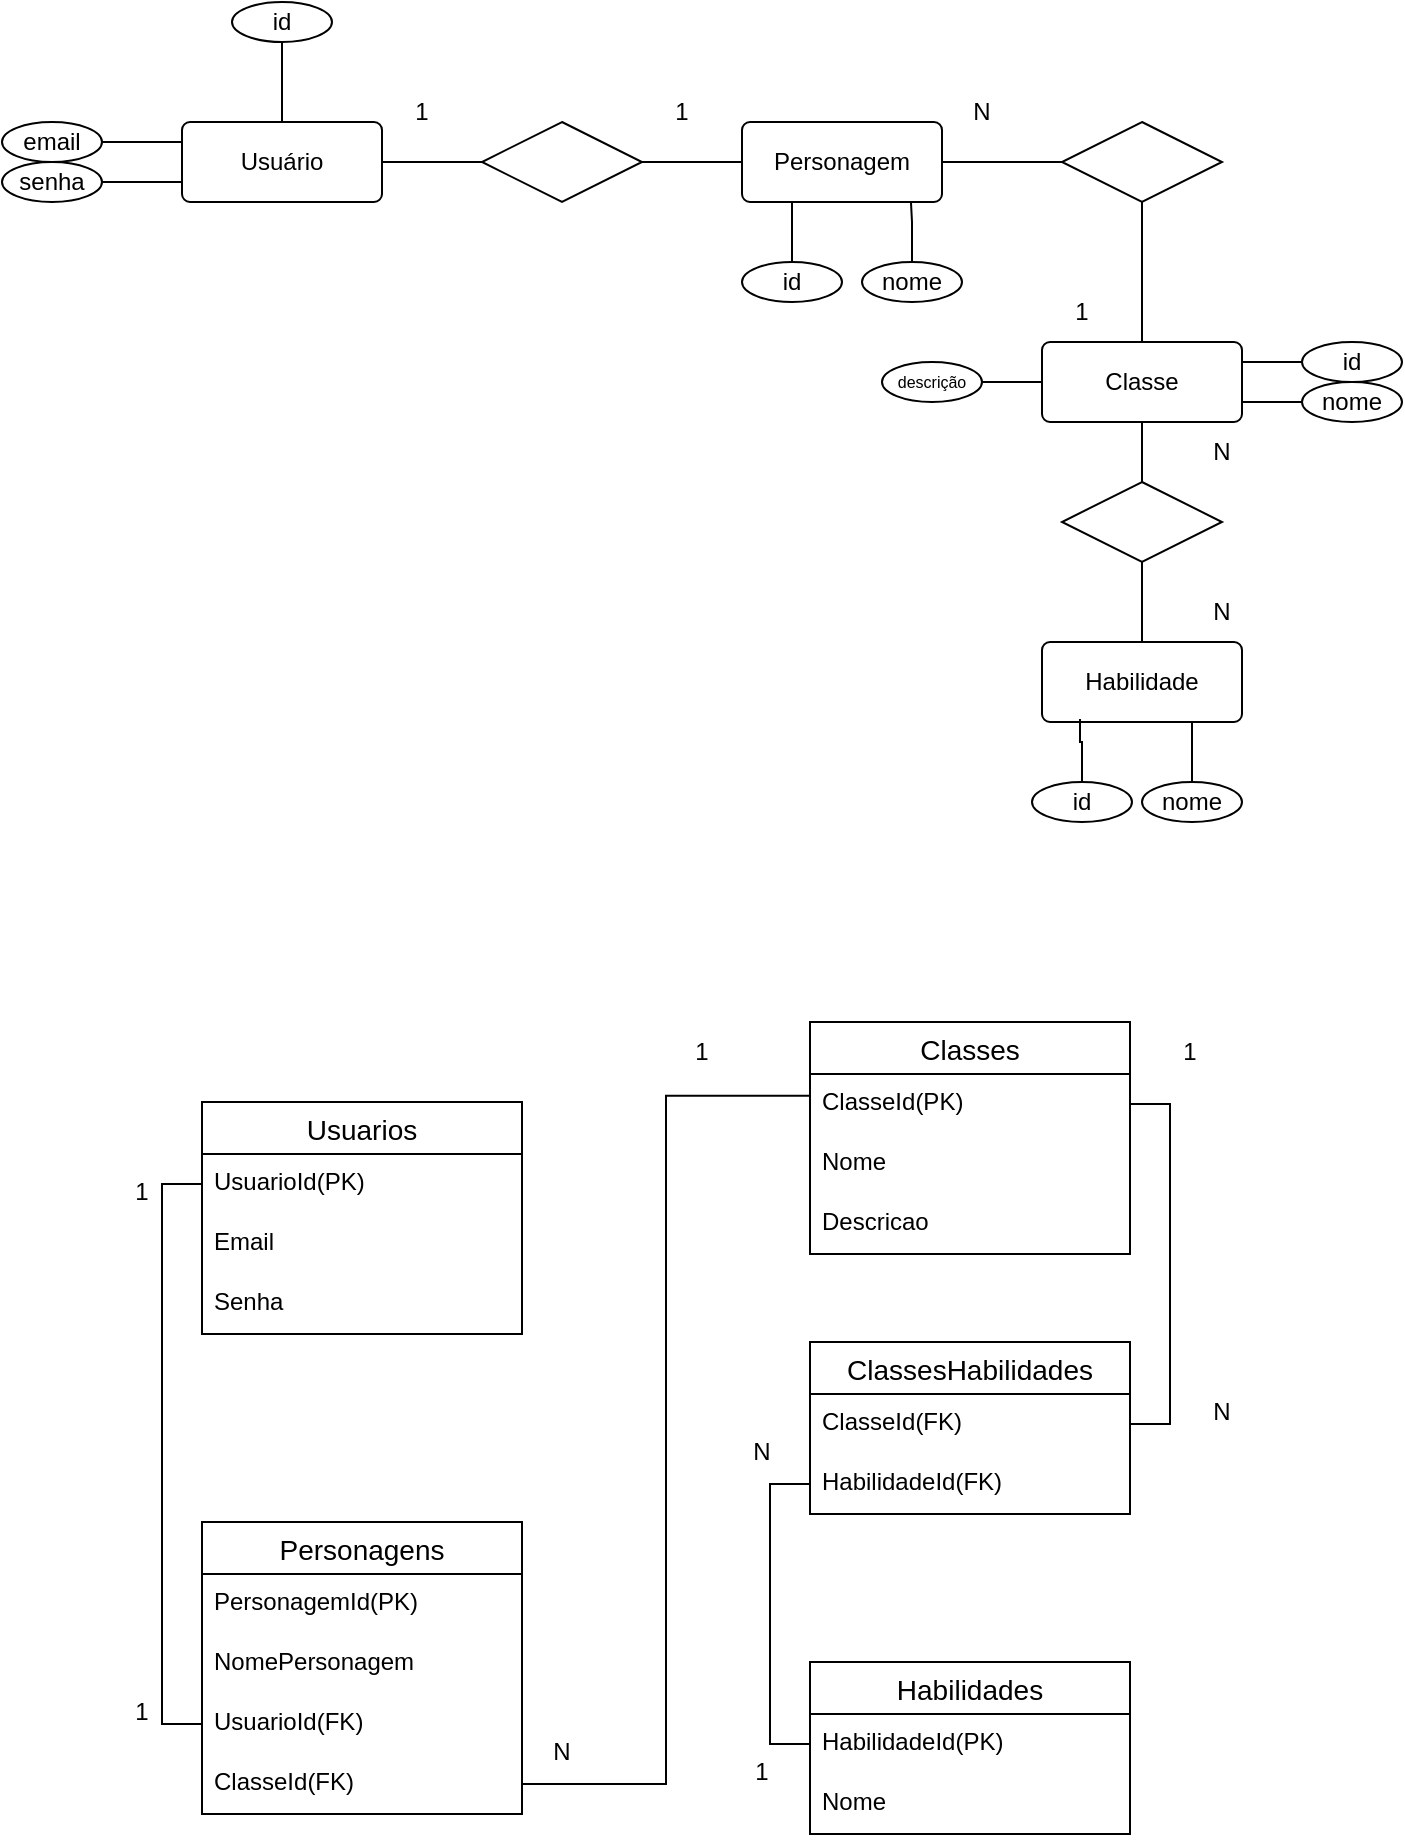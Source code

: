 <mxfile version="20.5.3" type="device"><diagram id="woPiFs7mxTtiUroveQgq" name="Página-1"><mxGraphModel dx="920" dy="496" grid="1" gridSize="10" guides="1" tooltips="1" connect="1" arrows="1" fold="1" page="1" pageScale="1" pageWidth="827" pageHeight="1169" math="0" shadow="0"><root><mxCell id="0"/><mxCell id="1" parent="0"/><mxCell id="Qs8mPeRbTixDa4wCa9lK-7" style="edgeStyle=orthogonalEdgeStyle;rounded=0;orthogonalLoop=1;jettySize=auto;html=1;entryX=0;entryY=0.5;entryDx=0;entryDy=0;endArrow=none;endFill=0;" edge="1" parent="1" source="Qs8mPeRbTixDa4wCa9lK-1" target="Qs8mPeRbTixDa4wCa9lK-4"><mxGeometry relative="1" as="geometry"/></mxCell><mxCell id="Qs8mPeRbTixDa4wCa9lK-26" style="edgeStyle=orthogonalEdgeStyle;rounded=0;orthogonalLoop=1;jettySize=auto;html=1;entryX=0.5;entryY=1;entryDx=0;entryDy=0;endArrow=none;endFill=0;" edge="1" parent="1" source="Qs8mPeRbTixDa4wCa9lK-1" target="Qs8mPeRbTixDa4wCa9lK-25"><mxGeometry relative="1" as="geometry"/></mxCell><mxCell id="Qs8mPeRbTixDa4wCa9lK-1" value="Usuário" style="rounded=1;arcSize=10;whiteSpace=wrap;html=1;align=center;" vertex="1" parent="1"><mxGeometry x="100" y="170" width="100" height="40" as="geometry"/></mxCell><mxCell id="Qs8mPeRbTixDa4wCa9lK-14" style="edgeStyle=orthogonalEdgeStyle;rounded=0;orthogonalLoop=1;jettySize=auto;html=1;entryX=0;entryY=0.5;entryDx=0;entryDy=0;endArrow=none;endFill=0;" edge="1" parent="1" source="Qs8mPeRbTixDa4wCa9lK-2" target="Qs8mPeRbTixDa4wCa9lK-13"><mxGeometry relative="1" as="geometry"/></mxCell><mxCell id="Qs8mPeRbTixDa4wCa9lK-2" value="Personagem" style="rounded=1;arcSize=10;whiteSpace=wrap;html=1;align=center;" vertex="1" parent="1"><mxGeometry x="380" y="170" width="100" height="40" as="geometry"/></mxCell><mxCell id="Qs8mPeRbTixDa4wCa9lK-8" style="edgeStyle=orthogonalEdgeStyle;rounded=0;orthogonalLoop=1;jettySize=auto;html=1;entryX=0;entryY=0.5;entryDx=0;entryDy=0;endArrow=none;endFill=0;" edge="1" parent="1" source="Qs8mPeRbTixDa4wCa9lK-4" target="Qs8mPeRbTixDa4wCa9lK-2"><mxGeometry relative="1" as="geometry"/></mxCell><mxCell id="Qs8mPeRbTixDa4wCa9lK-4" value="" style="shape=rhombus;perimeter=rhombusPerimeter;whiteSpace=wrap;html=1;align=center;" vertex="1" parent="1"><mxGeometry x="250" y="170" width="80" height="40" as="geometry"/></mxCell><mxCell id="Qs8mPeRbTixDa4wCa9lK-10" value="1" style="text;html=1;strokeColor=none;fillColor=none;align=center;verticalAlign=middle;whiteSpace=wrap;rounded=0;" vertex="1" parent="1"><mxGeometry x="190" y="150" width="60" height="30" as="geometry"/></mxCell><mxCell id="Qs8mPeRbTixDa4wCa9lK-11" value="1" style="text;html=1;strokeColor=none;fillColor=none;align=center;verticalAlign=middle;whiteSpace=wrap;rounded=0;" vertex="1" parent="1"><mxGeometry x="320" y="150" width="60" height="30" as="geometry"/></mxCell><mxCell id="Qs8mPeRbTixDa4wCa9lK-16" style="edgeStyle=orthogonalEdgeStyle;rounded=0;orthogonalLoop=1;jettySize=auto;html=1;endArrow=none;endFill=0;" edge="1" parent="1" source="Qs8mPeRbTixDa4wCa9lK-13" target="Qs8mPeRbTixDa4wCa9lK-15"><mxGeometry relative="1" as="geometry"/></mxCell><mxCell id="Qs8mPeRbTixDa4wCa9lK-13" value="" style="shape=rhombus;perimeter=rhombusPerimeter;whiteSpace=wrap;html=1;align=center;" vertex="1" parent="1"><mxGeometry x="540" y="170" width="80" height="40" as="geometry"/></mxCell><mxCell id="Qs8mPeRbTixDa4wCa9lK-21" style="edgeStyle=orthogonalEdgeStyle;rounded=0;orthogonalLoop=1;jettySize=auto;html=1;entryX=0.5;entryY=0;entryDx=0;entryDy=0;endArrow=none;endFill=0;" edge="1" parent="1" source="Qs8mPeRbTixDa4wCa9lK-15" target="Qs8mPeRbTixDa4wCa9lK-20"><mxGeometry relative="1" as="geometry"/></mxCell><mxCell id="Qs8mPeRbTixDa4wCa9lK-15" value="Classe" style="rounded=1;arcSize=10;whiteSpace=wrap;html=1;align=center;" vertex="1" parent="1"><mxGeometry x="530" y="280" width="100" height="40" as="geometry"/></mxCell><mxCell id="Qs8mPeRbTixDa4wCa9lK-17" value="1" style="text;html=1;strokeColor=none;fillColor=none;align=center;verticalAlign=middle;whiteSpace=wrap;rounded=0;" vertex="1" parent="1"><mxGeometry x="520" y="250" width="60" height="30" as="geometry"/></mxCell><mxCell id="Qs8mPeRbTixDa4wCa9lK-18" value="N" style="text;html=1;strokeColor=none;fillColor=none;align=center;verticalAlign=middle;whiteSpace=wrap;rounded=0;" vertex="1" parent="1"><mxGeometry x="470" y="150" width="60" height="30" as="geometry"/></mxCell><mxCell id="Qs8mPeRbTixDa4wCa9lK-19" value="Habilidade" style="rounded=1;arcSize=10;whiteSpace=wrap;html=1;align=center;" vertex="1" parent="1"><mxGeometry x="530" y="430" width="100" height="40" as="geometry"/></mxCell><mxCell id="Qs8mPeRbTixDa4wCa9lK-22" style="edgeStyle=orthogonalEdgeStyle;rounded=0;orthogonalLoop=1;jettySize=auto;html=1;entryX=0.5;entryY=0;entryDx=0;entryDy=0;endArrow=none;endFill=0;" edge="1" parent="1" source="Qs8mPeRbTixDa4wCa9lK-20" target="Qs8mPeRbTixDa4wCa9lK-19"><mxGeometry relative="1" as="geometry"/></mxCell><mxCell id="Qs8mPeRbTixDa4wCa9lK-20" value="" style="shape=rhombus;perimeter=rhombusPerimeter;whiteSpace=wrap;html=1;align=center;" vertex="1" parent="1"><mxGeometry x="540" y="350" width="80" height="40" as="geometry"/></mxCell><mxCell id="Qs8mPeRbTixDa4wCa9lK-23" value="N" style="text;html=1;strokeColor=none;fillColor=none;align=center;verticalAlign=middle;whiteSpace=wrap;rounded=0;" vertex="1" parent="1"><mxGeometry x="590" y="320" width="60" height="30" as="geometry"/></mxCell><mxCell id="Qs8mPeRbTixDa4wCa9lK-24" value="N" style="text;html=1;strokeColor=none;fillColor=none;align=center;verticalAlign=middle;whiteSpace=wrap;rounded=0;" vertex="1" parent="1"><mxGeometry x="590" y="400" width="60" height="30" as="geometry"/></mxCell><mxCell id="Qs8mPeRbTixDa4wCa9lK-25" value="id" style="ellipse;whiteSpace=wrap;html=1;align=center;" vertex="1" parent="1"><mxGeometry x="125" y="110" width="50" height="20" as="geometry"/></mxCell><mxCell id="Qs8mPeRbTixDa4wCa9lK-29" style="edgeStyle=orthogonalEdgeStyle;rounded=0;orthogonalLoop=1;jettySize=auto;html=1;endArrow=none;endFill=0;entryX=0;entryY=0.25;entryDx=0;entryDy=0;" edge="1" parent="1" source="Qs8mPeRbTixDa4wCa9lK-28" target="Qs8mPeRbTixDa4wCa9lK-1"><mxGeometry relative="1" as="geometry"/></mxCell><mxCell id="Qs8mPeRbTixDa4wCa9lK-28" value="email" style="ellipse;whiteSpace=wrap;html=1;align=center;" vertex="1" parent="1"><mxGeometry x="10" y="170" width="50" height="20" as="geometry"/></mxCell><mxCell id="Qs8mPeRbTixDa4wCa9lK-31" style="edgeStyle=orthogonalEdgeStyle;rounded=0;orthogonalLoop=1;jettySize=auto;html=1;entryX=0;entryY=0.75;entryDx=0;entryDy=0;endArrow=none;endFill=0;" edge="1" parent="1" source="Qs8mPeRbTixDa4wCa9lK-30" target="Qs8mPeRbTixDa4wCa9lK-1"><mxGeometry relative="1" as="geometry"/></mxCell><mxCell id="Qs8mPeRbTixDa4wCa9lK-30" value="senha" style="ellipse;whiteSpace=wrap;html=1;align=center;" vertex="1" parent="1"><mxGeometry x="10" y="190" width="50" height="20" as="geometry"/></mxCell><mxCell id="Qs8mPeRbTixDa4wCa9lK-33" style="edgeStyle=orthogonalEdgeStyle;rounded=0;orthogonalLoop=1;jettySize=auto;html=1;entryX=0.25;entryY=1;entryDx=0;entryDy=0;endArrow=none;endFill=0;" edge="1" parent="1" source="Qs8mPeRbTixDa4wCa9lK-32" target="Qs8mPeRbTixDa4wCa9lK-2"><mxGeometry relative="1" as="geometry"/></mxCell><mxCell id="Qs8mPeRbTixDa4wCa9lK-32" value="id" style="ellipse;whiteSpace=wrap;html=1;align=center;" vertex="1" parent="1"><mxGeometry x="380" y="240" width="50" height="20" as="geometry"/></mxCell><mxCell id="Qs8mPeRbTixDa4wCa9lK-36" style="edgeStyle=orthogonalEdgeStyle;rounded=0;orthogonalLoop=1;jettySize=auto;html=1;entryX=0.845;entryY=1.011;entryDx=0;entryDy=0;entryPerimeter=0;endArrow=none;endFill=0;" edge="1" parent="1" source="Qs8mPeRbTixDa4wCa9lK-34" target="Qs8mPeRbTixDa4wCa9lK-2"><mxGeometry relative="1" as="geometry"/></mxCell><mxCell id="Qs8mPeRbTixDa4wCa9lK-34" value="nome" style="ellipse;whiteSpace=wrap;html=1;align=center;" vertex="1" parent="1"><mxGeometry x="440" y="240" width="50" height="20" as="geometry"/></mxCell><mxCell id="Qs8mPeRbTixDa4wCa9lK-39" style="edgeStyle=orthogonalEdgeStyle;rounded=0;orthogonalLoop=1;jettySize=auto;html=1;entryX=1;entryY=0.25;entryDx=0;entryDy=0;endArrow=none;endFill=0;" edge="1" parent="1" source="Qs8mPeRbTixDa4wCa9lK-37" target="Qs8mPeRbTixDa4wCa9lK-15"><mxGeometry relative="1" as="geometry"/></mxCell><mxCell id="Qs8mPeRbTixDa4wCa9lK-37" value="id" style="ellipse;whiteSpace=wrap;html=1;align=center;" vertex="1" parent="1"><mxGeometry x="660" y="280" width="50" height="20" as="geometry"/></mxCell><mxCell id="Qs8mPeRbTixDa4wCa9lK-41" style="edgeStyle=orthogonalEdgeStyle;rounded=0;orthogonalLoop=1;jettySize=auto;html=1;entryX=1;entryY=0.75;entryDx=0;entryDy=0;endArrow=none;endFill=0;" edge="1" parent="1" source="Qs8mPeRbTixDa4wCa9lK-40" target="Qs8mPeRbTixDa4wCa9lK-15"><mxGeometry relative="1" as="geometry"/></mxCell><mxCell id="Qs8mPeRbTixDa4wCa9lK-40" value="nome" style="ellipse;whiteSpace=wrap;html=1;align=center;" vertex="1" parent="1"><mxGeometry x="660" y="300" width="50" height="20" as="geometry"/></mxCell><mxCell id="Qs8mPeRbTixDa4wCa9lK-43" style="edgeStyle=orthogonalEdgeStyle;rounded=0;orthogonalLoop=1;jettySize=auto;html=1;entryX=0;entryY=0.5;entryDx=0;entryDy=0;endArrow=none;endFill=0;" edge="1" parent="1" source="Qs8mPeRbTixDa4wCa9lK-42" target="Qs8mPeRbTixDa4wCa9lK-15"><mxGeometry relative="1" as="geometry"/></mxCell><mxCell id="Qs8mPeRbTixDa4wCa9lK-42" value="descrição" style="ellipse;whiteSpace=wrap;html=1;align=center;fontSize=8;" vertex="1" parent="1"><mxGeometry x="450" y="290" width="50" height="20" as="geometry"/></mxCell><mxCell id="Qs8mPeRbTixDa4wCa9lK-45" style="edgeStyle=orthogonalEdgeStyle;rounded=0;orthogonalLoop=1;jettySize=auto;html=1;entryX=0.19;entryY=0.963;entryDx=0;entryDy=0;entryPerimeter=0;fontSize=8;endArrow=none;endFill=0;" edge="1" parent="1" source="Qs8mPeRbTixDa4wCa9lK-44" target="Qs8mPeRbTixDa4wCa9lK-19"><mxGeometry relative="1" as="geometry"/></mxCell><mxCell id="Qs8mPeRbTixDa4wCa9lK-44" value="id" style="ellipse;whiteSpace=wrap;html=1;align=center;" vertex="1" parent="1"><mxGeometry x="525" y="500" width="50" height="20" as="geometry"/></mxCell><mxCell id="Qs8mPeRbTixDa4wCa9lK-47" style="edgeStyle=orthogonalEdgeStyle;rounded=0;orthogonalLoop=1;jettySize=auto;html=1;entryX=0.75;entryY=1;entryDx=0;entryDy=0;fontSize=8;endArrow=none;endFill=0;" edge="1" parent="1" source="Qs8mPeRbTixDa4wCa9lK-46" target="Qs8mPeRbTixDa4wCa9lK-19"><mxGeometry relative="1" as="geometry"/></mxCell><mxCell id="Qs8mPeRbTixDa4wCa9lK-46" value="nome" style="ellipse;whiteSpace=wrap;html=1;align=center;" vertex="1" parent="1"><mxGeometry x="580" y="500" width="50" height="20" as="geometry"/></mxCell><mxCell id="Qs8mPeRbTixDa4wCa9lK-56" style="edgeStyle=orthogonalEdgeStyle;rounded=0;orthogonalLoop=1;jettySize=auto;html=1;entryX=0;entryY=0.5;entryDx=0;entryDy=0;fontSize=8;endArrow=none;endFill=0;exitX=0;exitY=0.5;exitDx=0;exitDy=0;" edge="1" parent="1" source="Qs8mPeRbTixDa4wCa9lK-49" target="Qs8mPeRbTixDa4wCa9lK-55"><mxGeometry relative="1" as="geometry"/></mxCell><mxCell id="Qs8mPeRbTixDa4wCa9lK-48" value="Usuarios" style="swimlane;fontStyle=0;childLayout=stackLayout;horizontal=1;startSize=26;horizontalStack=0;resizeParent=1;resizeParentMax=0;resizeLast=0;collapsible=1;marginBottom=0;align=center;fontSize=14;" vertex="1" parent="1"><mxGeometry x="110" y="660" width="160" height="116" as="geometry"/></mxCell><mxCell id="Qs8mPeRbTixDa4wCa9lK-49" value="UsuarioId(PK)" style="text;strokeColor=none;fillColor=none;spacingLeft=4;spacingRight=4;overflow=hidden;rotatable=0;points=[[0,0.5],[1,0.5]];portConstraint=eastwest;fontSize=12;" vertex="1" parent="Qs8mPeRbTixDa4wCa9lK-48"><mxGeometry y="26" width="160" height="30" as="geometry"/></mxCell><mxCell id="Qs8mPeRbTixDa4wCa9lK-50" value="Email" style="text;strokeColor=none;fillColor=none;spacingLeft=4;spacingRight=4;overflow=hidden;rotatable=0;points=[[0,0.5],[1,0.5]];portConstraint=eastwest;fontSize=12;" vertex="1" parent="Qs8mPeRbTixDa4wCa9lK-48"><mxGeometry y="56" width="160" height="30" as="geometry"/></mxCell><mxCell id="Qs8mPeRbTixDa4wCa9lK-51" value="Senha" style="text;strokeColor=none;fillColor=none;spacingLeft=4;spacingRight=4;overflow=hidden;rotatable=0;points=[[0,0.5],[1,0.5]];portConstraint=eastwest;fontSize=12;" vertex="1" parent="Qs8mPeRbTixDa4wCa9lK-48"><mxGeometry y="86" width="160" height="30" as="geometry"/></mxCell><mxCell id="Qs8mPeRbTixDa4wCa9lK-52" value="Personagens" style="swimlane;fontStyle=0;childLayout=stackLayout;horizontal=1;startSize=26;horizontalStack=0;resizeParent=1;resizeParentMax=0;resizeLast=0;collapsible=1;marginBottom=0;align=center;fontSize=14;" vertex="1" parent="1"><mxGeometry x="110" y="870" width="160" height="146" as="geometry"/></mxCell><mxCell id="Qs8mPeRbTixDa4wCa9lK-53" value="PersonagemId(PK)" style="text;strokeColor=none;fillColor=none;spacingLeft=4;spacingRight=4;overflow=hidden;rotatable=0;points=[[0,0.5],[1,0.5]];portConstraint=eastwest;fontSize=12;" vertex="1" parent="Qs8mPeRbTixDa4wCa9lK-52"><mxGeometry y="26" width="160" height="30" as="geometry"/></mxCell><mxCell id="Qs8mPeRbTixDa4wCa9lK-54" value="NomePersonagem" style="text;strokeColor=none;fillColor=none;spacingLeft=4;spacingRight=4;overflow=hidden;rotatable=0;points=[[0,0.5],[1,0.5]];portConstraint=eastwest;fontSize=12;" vertex="1" parent="Qs8mPeRbTixDa4wCa9lK-52"><mxGeometry y="56" width="160" height="30" as="geometry"/></mxCell><mxCell id="Qs8mPeRbTixDa4wCa9lK-55" value="UsuarioId(FK)" style="text;strokeColor=none;fillColor=none;spacingLeft=4;spacingRight=4;overflow=hidden;rotatable=0;points=[[0,0.5],[1,0.5]];portConstraint=eastwest;fontSize=12;" vertex="1" parent="Qs8mPeRbTixDa4wCa9lK-52"><mxGeometry y="86" width="160" height="30" as="geometry"/></mxCell><mxCell id="Qs8mPeRbTixDa4wCa9lK-65" value="ClasseId(FK)" style="text;strokeColor=none;fillColor=none;spacingLeft=4;spacingRight=4;overflow=hidden;rotatable=0;points=[[0,0.5],[1,0.5]];portConstraint=eastwest;fontSize=12;" vertex="1" parent="Qs8mPeRbTixDa4wCa9lK-52"><mxGeometry y="116" width="160" height="30" as="geometry"/></mxCell><mxCell id="Qs8mPeRbTixDa4wCa9lK-59" value="1" style="text;html=1;strokeColor=none;fillColor=none;align=center;verticalAlign=middle;whiteSpace=wrap;rounded=0;" vertex="1" parent="1"><mxGeometry x="50" y="690" width="60" height="30" as="geometry"/></mxCell><mxCell id="Qs8mPeRbTixDa4wCa9lK-60" value="1" style="text;html=1;strokeColor=none;fillColor=none;align=center;verticalAlign=middle;whiteSpace=wrap;rounded=0;" vertex="1" parent="1"><mxGeometry x="50" y="950" width="60" height="30" as="geometry"/></mxCell><mxCell id="Qs8mPeRbTixDa4wCa9lK-66" style="edgeStyle=orthogonalEdgeStyle;rounded=0;orthogonalLoop=1;jettySize=auto;html=1;fontSize=8;endArrow=none;endFill=0;exitX=0.001;exitY=0.363;exitDx=0;exitDy=0;exitPerimeter=0;" edge="1" parent="1" source="Qs8mPeRbTixDa4wCa9lK-62" target="Qs8mPeRbTixDa4wCa9lK-65"><mxGeometry relative="1" as="geometry"/></mxCell><mxCell id="Qs8mPeRbTixDa4wCa9lK-61" value="Classes" style="swimlane;fontStyle=0;childLayout=stackLayout;horizontal=1;startSize=26;horizontalStack=0;resizeParent=1;resizeParentMax=0;resizeLast=0;collapsible=1;marginBottom=0;align=center;fontSize=14;" vertex="1" parent="1"><mxGeometry x="414" y="620" width="160" height="116" as="geometry"/></mxCell><mxCell id="Qs8mPeRbTixDa4wCa9lK-62" value="ClasseId(PK)" style="text;strokeColor=none;fillColor=none;spacingLeft=4;spacingRight=4;overflow=hidden;rotatable=0;points=[[0,0.5],[1,0.5]];portConstraint=eastwest;fontSize=12;" vertex="1" parent="Qs8mPeRbTixDa4wCa9lK-61"><mxGeometry y="26" width="160" height="30" as="geometry"/></mxCell><mxCell id="Qs8mPeRbTixDa4wCa9lK-63" value="Nome" style="text;strokeColor=none;fillColor=none;spacingLeft=4;spacingRight=4;overflow=hidden;rotatable=0;points=[[0,0.5],[1,0.5]];portConstraint=eastwest;fontSize=12;" vertex="1" parent="Qs8mPeRbTixDa4wCa9lK-61"><mxGeometry y="56" width="160" height="30" as="geometry"/></mxCell><mxCell id="Qs8mPeRbTixDa4wCa9lK-64" value="Descricao" style="text;strokeColor=none;fillColor=none;spacingLeft=4;spacingRight=4;overflow=hidden;rotatable=0;points=[[0,0.5],[1,0.5]];portConstraint=eastwest;fontSize=12;" vertex="1" parent="Qs8mPeRbTixDa4wCa9lK-61"><mxGeometry y="86" width="160" height="30" as="geometry"/></mxCell><mxCell id="Qs8mPeRbTixDa4wCa9lK-67" value="1" style="text;html=1;strokeColor=none;fillColor=none;align=center;verticalAlign=middle;whiteSpace=wrap;rounded=0;" vertex="1" parent="1"><mxGeometry x="330" y="620" width="60" height="30" as="geometry"/></mxCell><mxCell id="Qs8mPeRbTixDa4wCa9lK-68" value="N" style="text;html=1;strokeColor=none;fillColor=none;align=center;verticalAlign=middle;whiteSpace=wrap;rounded=0;" vertex="1" parent="1"><mxGeometry x="260" y="970" width="60" height="30" as="geometry"/></mxCell><mxCell id="Qs8mPeRbTixDa4wCa9lK-69" value="Habilidades" style="swimlane;fontStyle=0;childLayout=stackLayout;horizontal=1;startSize=26;horizontalStack=0;resizeParent=1;resizeParentMax=0;resizeLast=0;collapsible=1;marginBottom=0;align=center;fontSize=14;" vertex="1" parent="1"><mxGeometry x="414" y="940" width="160" height="86" as="geometry"/></mxCell><mxCell id="Qs8mPeRbTixDa4wCa9lK-70" value="HabilidadeId(PK)" style="text;strokeColor=none;fillColor=none;spacingLeft=4;spacingRight=4;overflow=hidden;rotatable=0;points=[[0,0.5],[1,0.5]];portConstraint=eastwest;fontSize=12;" vertex="1" parent="Qs8mPeRbTixDa4wCa9lK-69"><mxGeometry y="26" width="160" height="30" as="geometry"/></mxCell><mxCell id="Qs8mPeRbTixDa4wCa9lK-71" value="Nome" style="text;strokeColor=none;fillColor=none;spacingLeft=4;spacingRight=4;overflow=hidden;rotatable=0;points=[[0,0.5],[1,0.5]];portConstraint=eastwest;fontSize=12;" vertex="1" parent="Qs8mPeRbTixDa4wCa9lK-69"><mxGeometry y="56" width="160" height="30" as="geometry"/></mxCell><mxCell id="Qs8mPeRbTixDa4wCa9lK-73" value="ClassesHabilidades" style="swimlane;fontStyle=0;childLayout=stackLayout;horizontal=1;startSize=26;horizontalStack=0;resizeParent=1;resizeParentMax=0;resizeLast=0;collapsible=1;marginBottom=0;align=center;fontSize=14;" vertex="1" parent="1"><mxGeometry x="414" y="780" width="160" height="86" as="geometry"/></mxCell><mxCell id="Qs8mPeRbTixDa4wCa9lK-74" value="ClasseId(FK)" style="text;strokeColor=none;fillColor=none;spacingLeft=4;spacingRight=4;overflow=hidden;rotatable=0;points=[[0,0.5],[1,0.5]];portConstraint=eastwest;fontSize=12;" vertex="1" parent="Qs8mPeRbTixDa4wCa9lK-73"><mxGeometry y="26" width="160" height="30" as="geometry"/></mxCell><mxCell id="Qs8mPeRbTixDa4wCa9lK-75" value="HabilidadeId(FK)" style="text;strokeColor=none;fillColor=none;spacingLeft=4;spacingRight=4;overflow=hidden;rotatable=0;points=[[0,0.5],[1,0.5]];portConstraint=eastwest;fontSize=12;" vertex="1" parent="Qs8mPeRbTixDa4wCa9lK-73"><mxGeometry y="56" width="160" height="30" as="geometry"/></mxCell><mxCell id="Qs8mPeRbTixDa4wCa9lK-78" style="edgeStyle=orthogonalEdgeStyle;rounded=0;orthogonalLoop=1;jettySize=auto;html=1;fontSize=8;endArrow=none;endFill=0;" edge="1" parent="1" source="Qs8mPeRbTixDa4wCa9lK-62" target="Qs8mPeRbTixDa4wCa9lK-74"><mxGeometry relative="1" as="geometry"><Array as="points"><mxPoint x="594" y="661"/><mxPoint x="594" y="821"/></Array></mxGeometry></mxCell><mxCell id="Qs8mPeRbTixDa4wCa9lK-79" value="1" style="text;html=1;strokeColor=none;fillColor=none;align=center;verticalAlign=middle;whiteSpace=wrap;rounded=0;" vertex="1" parent="1"><mxGeometry x="574" y="620" width="60" height="30" as="geometry"/></mxCell><mxCell id="Qs8mPeRbTixDa4wCa9lK-80" value="N" style="text;html=1;strokeColor=none;fillColor=none;align=center;verticalAlign=middle;whiteSpace=wrap;rounded=0;" vertex="1" parent="1"><mxGeometry x="590" y="800" width="60" height="30" as="geometry"/></mxCell><mxCell id="Qs8mPeRbTixDa4wCa9lK-82" style="edgeStyle=orthogonalEdgeStyle;rounded=0;orthogonalLoop=1;jettySize=auto;html=1;entryX=0;entryY=0.5;entryDx=0;entryDy=0;fontSize=8;endArrow=none;endFill=0;" edge="1" parent="1" source="Qs8mPeRbTixDa4wCa9lK-75" target="Qs8mPeRbTixDa4wCa9lK-70"><mxGeometry relative="1" as="geometry"/></mxCell><mxCell id="Qs8mPeRbTixDa4wCa9lK-83" value="N" style="text;html=1;strokeColor=none;fillColor=none;align=center;verticalAlign=middle;whiteSpace=wrap;rounded=0;" vertex="1" parent="1"><mxGeometry x="360" y="820" width="60" height="30" as="geometry"/></mxCell><mxCell id="Qs8mPeRbTixDa4wCa9lK-84" value="1" style="text;html=1;strokeColor=none;fillColor=none;align=center;verticalAlign=middle;whiteSpace=wrap;rounded=0;" vertex="1" parent="1"><mxGeometry x="360" y="980" width="60" height="30" as="geometry"/></mxCell></root></mxGraphModel></diagram></mxfile>